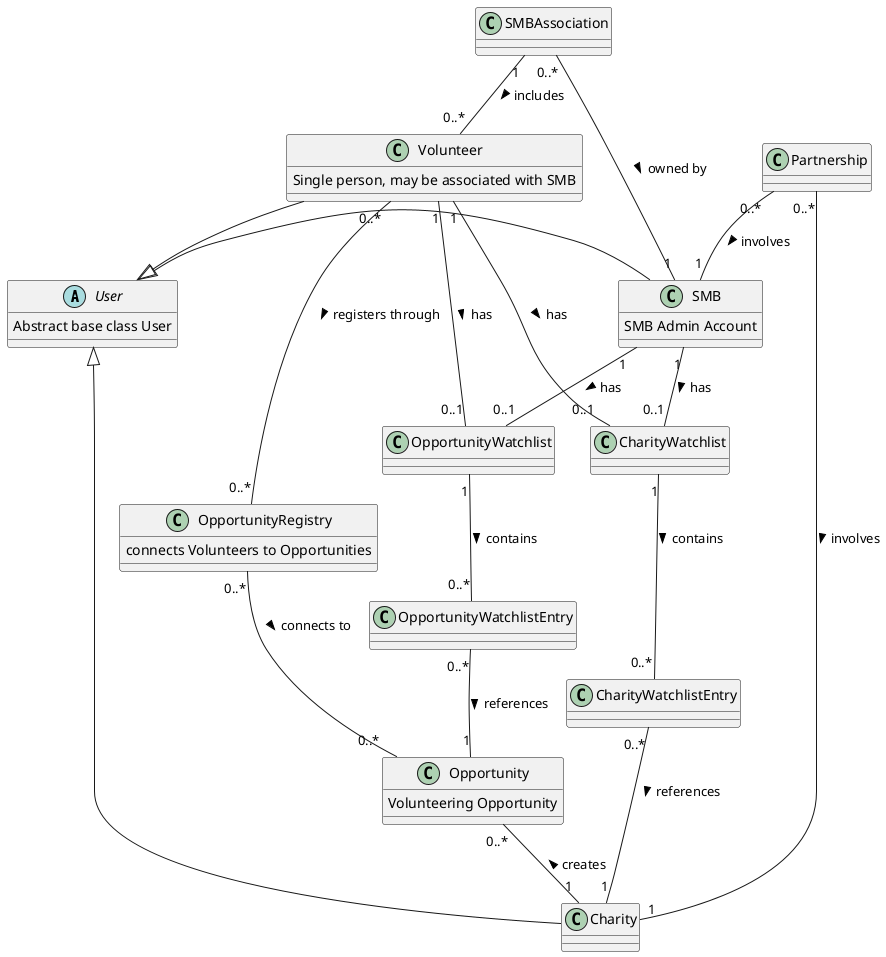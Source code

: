 @startuml Volunteer Platform Class Diagram

' User classes
abstract class User {
    Abstract base class User
}

class Volunteer {
    Single person, may be associated with SMB
}

class SMB {
    SMB Admin Account
}

class Charity {
}


Volunteer --|> User
SMB --l|> User
Charity --|> User

' Opportunity related classes
class Opportunity {
    Volunteering Opportunity
}
class OpportunityRegistry {
    connects Volunteers to Opportunities
}

' Partnership class
class Partnership {
}

' SMB Association class
class SMBAssociation {
}



' Watchlist classes
class OpportunityWatchlist {
}

class OpportunityWatchlistEntry {
}

class CharityWatchlist {
}

class CharityWatchlistEntry {
}



' Opportunity relationships
Opportunity "0..*" -- "1" Charity : < creates
Volunteer "0..*" --- "0..*" OpportunityRegistry : registers through >
OpportunityRegistry "0..*" -- "0..*" Opportunity : connects to >


' Partnership relationships
Partnership "0..*" -- "1" SMB : involves >
Partnership "0..*" -- "1" Charity : involves >

' SMB Association relationships
SMBAssociation "0..*" -- "1" SMB : owned by >
SMBAssociation "1" -- "0..*" Volunteer : includes >

' Opportunity Watchlist relationships
Volunteer "1" -- "0..1" OpportunityWatchlist : has >
SMB "1" -- "0..1" OpportunityWatchlist : has >
OpportunityWatchlist "1" -- "0..*" OpportunityWatchlistEntry : contains >
OpportunityWatchlistEntry "0..*" -- "1" Opportunity : references >

' Charity Watchlist relationships
Volunteer "1" -- "0..1" CharityWatchlist : has >
SMB "1" -- "0..1" CharityWatchlist : has >
CharityWatchlist "1" -- "0..*" CharityWatchlistEntry : contains >
CharityWatchlistEntry "0..*" -- "1" Charity : references >

@enduml
